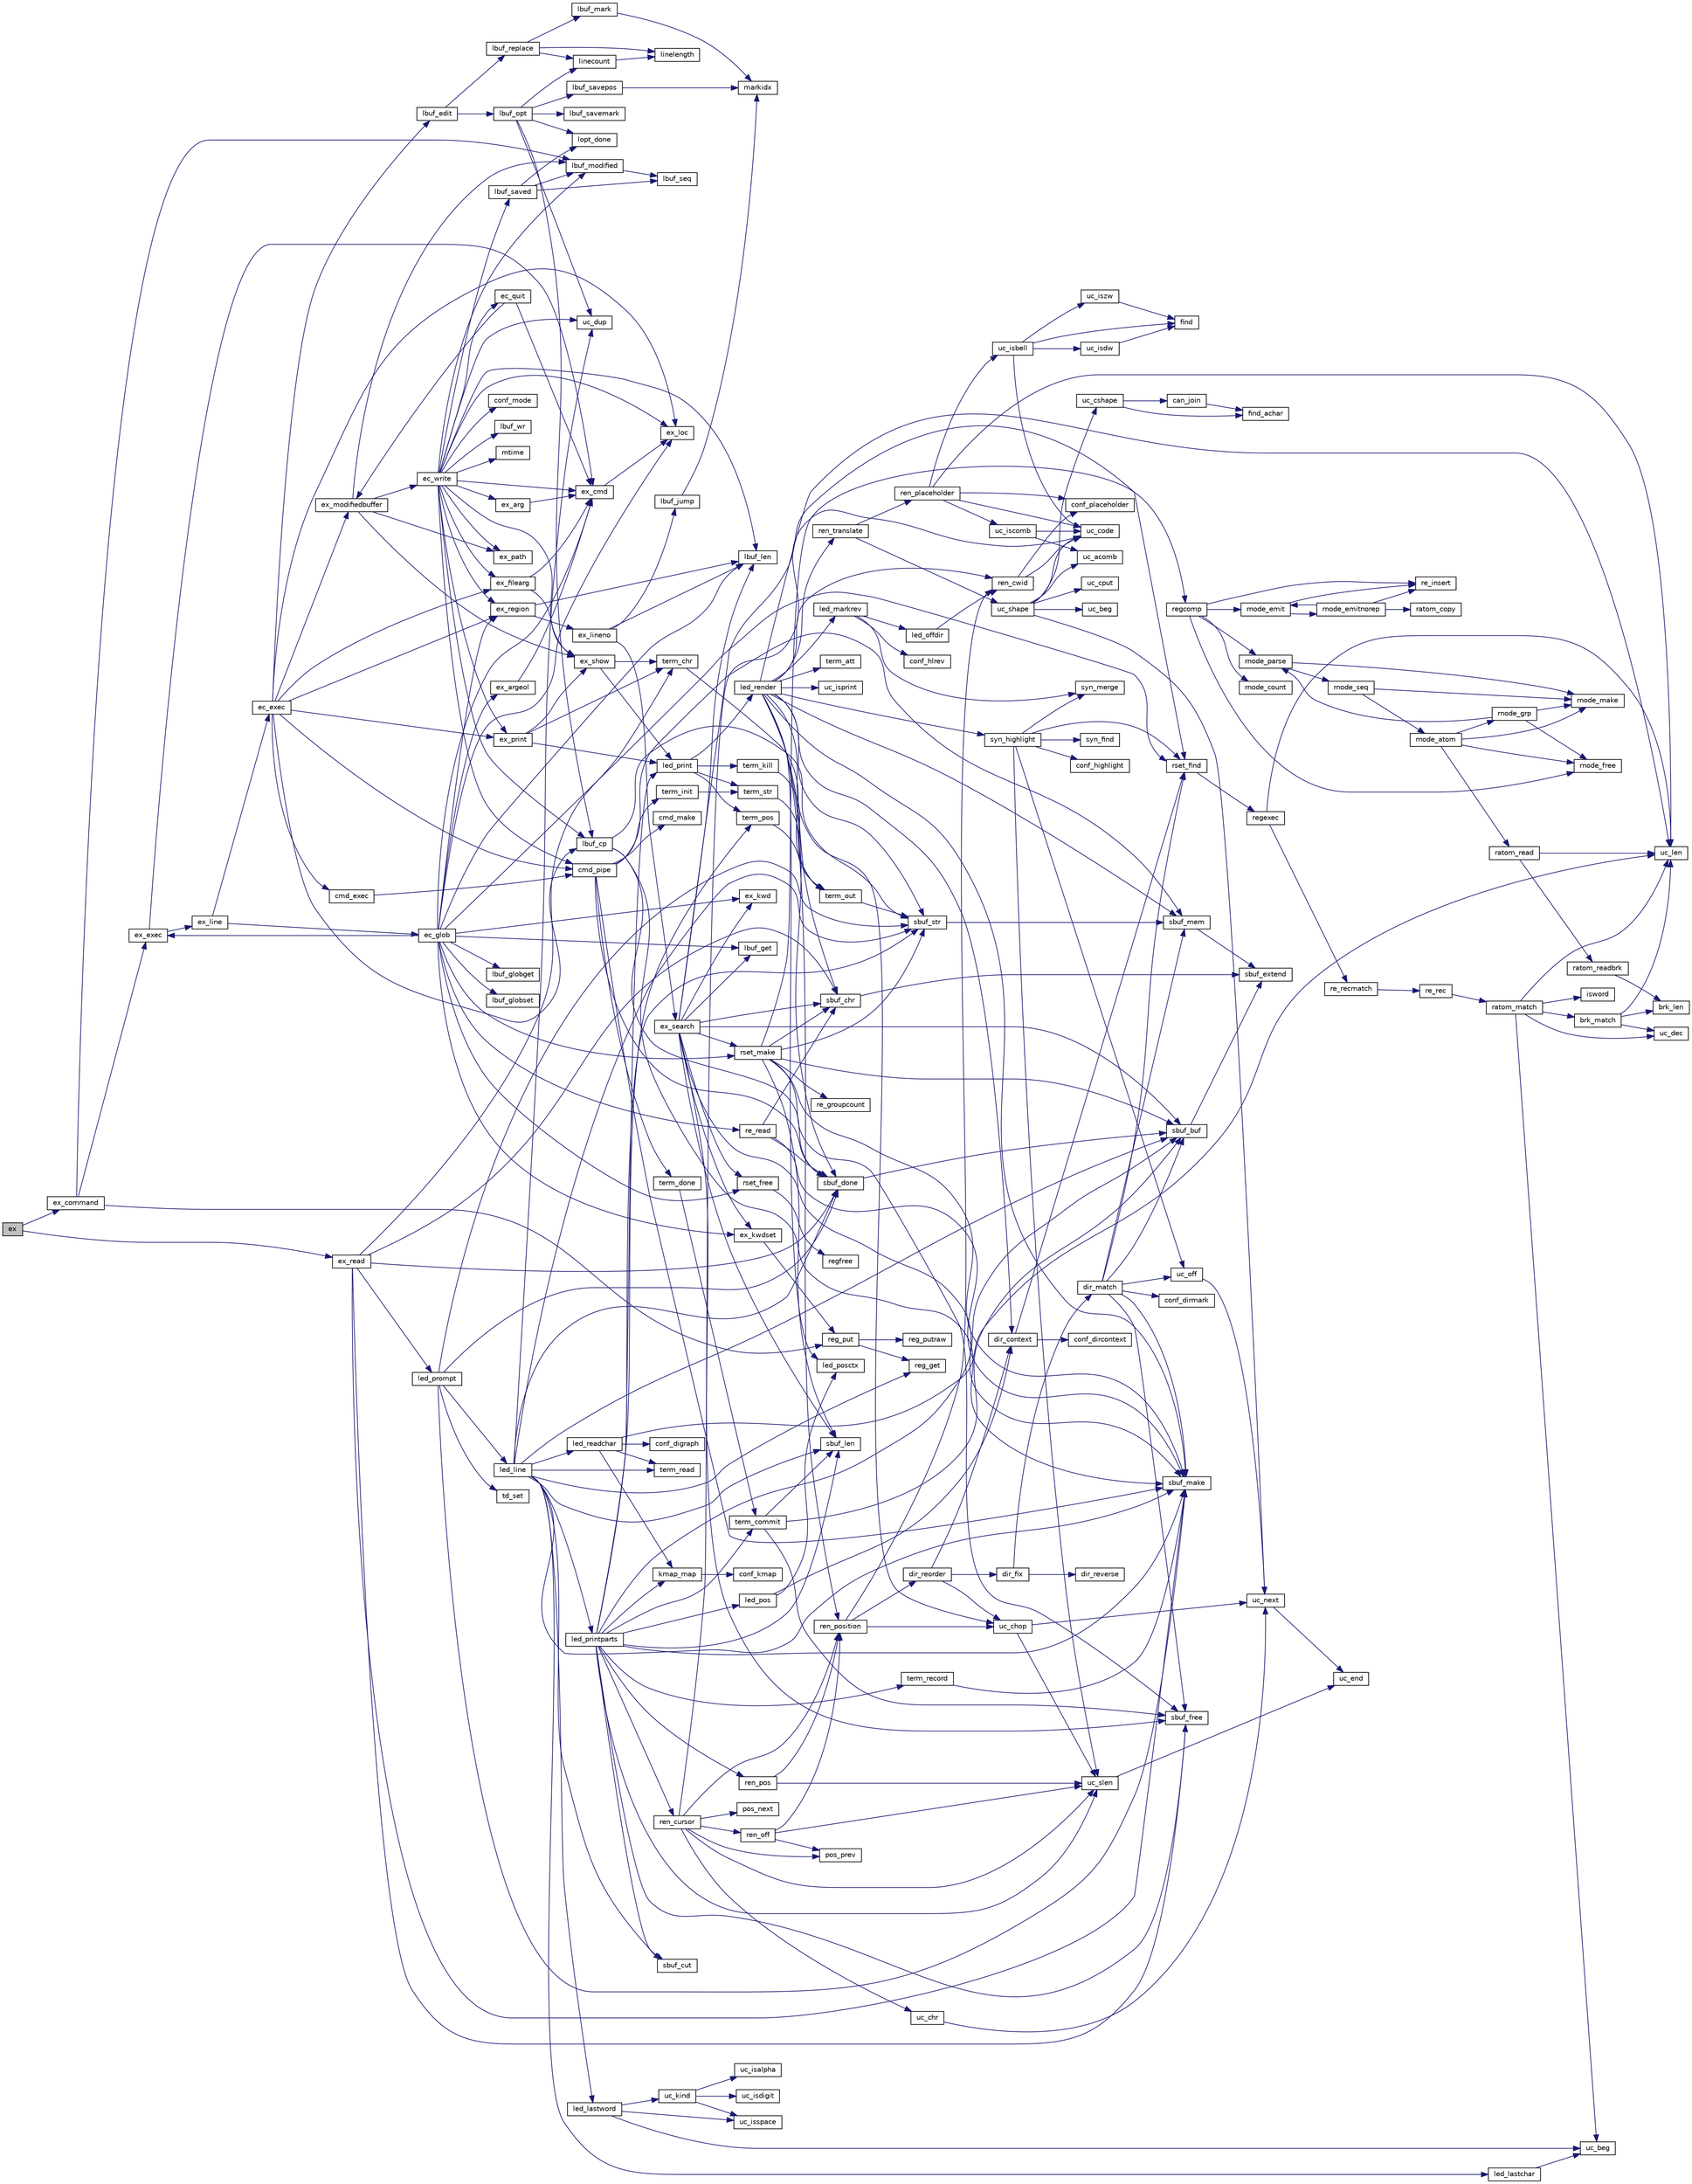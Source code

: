 digraph "ex"
{
 // INTERACTIVE_SVG=YES
 // LATEX_PDF_SIZE
  edge [fontname="Helvetica",fontsize="10",labelfontname="Helvetica",labelfontsize="10"];
  node [fontname="Helvetica",fontsize="10",shape=record];
  rankdir="LR";
  Node1 [label="ex",height=0.2,width=0.4,color="black", fillcolor="grey75", style="filled", fontcolor="black",tooltip=" "];
  Node1 -> Node2 [color="midnightblue",fontsize="10",style="solid",fontname="Helvetica"];
  Node2 [label="ex_command",height=0.2,width=0.4,color="black", fillcolor="white", style="filled",URL="$ex_8c.html#a8fad22f6fa786517b21071f25e64895e",tooltip=" "];
  Node2 -> Node3 [color="midnightblue",fontsize="10",style="solid",fontname="Helvetica"];
  Node3 [label="ex_exec",height=0.2,width=0.4,color="black", fillcolor="white", style="filled",URL="$ex_8c.html#ab15ebfef933256d9741128e2ddf3f9b5",tooltip=" "];
  Node3 -> Node4 [color="midnightblue",fontsize="10",style="solid",fontname="Helvetica"];
  Node4 [label="ex_cmd",height=0.2,width=0.4,color="black", fillcolor="white", style="filled",URL="$ex_8c.html#ac81e7e5f5a7172bb68069a443e15d8c1",tooltip=" "];
  Node4 -> Node5 [color="midnightblue",fontsize="10",style="solid",fontname="Helvetica"];
  Node5 [label="ex_loc",height=0.2,width=0.4,color="black", fillcolor="white", style="filled",URL="$ex_8c.html#a08b9908970de656c77ff16330b753c55",tooltip=" "];
  Node3 -> Node6 [color="midnightblue",fontsize="10",style="solid",fontname="Helvetica"];
  Node6 [label="ex_line",height=0.2,width=0.4,color="black", fillcolor="white", style="filled",URL="$ex_8c.html#a7d848d20211b2e1c868dde98ec5dfae9",tooltip=" "];
  Node6 -> Node7 [color="midnightblue",fontsize="10",style="solid",fontname="Helvetica"];
  Node7 [label="ec_exec",height=0.2,width=0.4,color="black", fillcolor="white", style="filled",URL="$ex_8c.html#adcd83f163f659bd2596bcfc25d74bde9",tooltip=" "];
  Node7 -> Node8 [color="midnightblue",fontsize="10",style="solid",fontname="Helvetica"];
  Node8 [label="cmd_exec",height=0.2,width=0.4,color="black", fillcolor="white", style="filled",URL="$cmd_8c.html#aa87e7b54b5a848dc2120731a0e59e09a",tooltip=" "];
  Node8 -> Node9 [color="midnightblue",fontsize="10",style="solid",fontname="Helvetica"];
  Node9 [label="cmd_pipe",height=0.2,width=0.4,color="black", fillcolor="white", style="filled",URL="$cmd_8c.html#a308ea7ca1940fd76546ba9797efca385",tooltip=" "];
  Node9 -> Node10 [color="midnightblue",fontsize="10",style="solid",fontname="Helvetica"];
  Node10 [label="cmd_make",height=0.2,width=0.4,color="black", fillcolor="white", style="filled",URL="$cmd_8c.html#ac7e2d24e28faeabc72dca3575442d3e6",tooltip=" "];
  Node9 -> Node11 [color="midnightblue",fontsize="10",style="solid",fontname="Helvetica"];
  Node11 [label="sbuf_done",height=0.2,width=0.4,color="black", fillcolor="white", style="filled",URL="$sbuf_8c.html#a7bf14d501d36ce36ee269d77cf2c3fc6",tooltip=" "];
  Node11 -> Node12 [color="midnightblue",fontsize="10",style="solid",fontname="Helvetica"];
  Node12 [label="sbuf_buf",height=0.2,width=0.4,color="black", fillcolor="white", style="filled",URL="$sbuf_8c.html#a4e56760893d5a6797626743840c9adf2",tooltip=" "];
  Node12 -> Node13 [color="midnightblue",fontsize="10",style="solid",fontname="Helvetica"];
  Node13 [label="sbuf_extend",height=0.2,width=0.4,color="black", fillcolor="white", style="filled",URL="$sbuf_8c.html#a4ad75f3948c0340c342a3ea3eb63a6e6",tooltip=" "];
  Node9 -> Node14 [color="midnightblue",fontsize="10",style="solid",fontname="Helvetica"];
  Node14 [label="sbuf_make",height=0.2,width=0.4,color="black", fillcolor="white", style="filled",URL="$sbuf_8c.html#a57748585d6786a2c1aadc2cbe6f2135b",tooltip=" "];
  Node9 -> Node15 [color="midnightblue",fontsize="10",style="solid",fontname="Helvetica"];
  Node15 [label="sbuf_mem",height=0.2,width=0.4,color="black", fillcolor="white", style="filled",URL="$sbuf_8c.html#aa511ac77d6b486accc01c0512ef27ed2",tooltip=" "];
  Node15 -> Node13 [color="midnightblue",fontsize="10",style="solid",fontname="Helvetica"];
  Node9 -> Node16 [color="midnightblue",fontsize="10",style="solid",fontname="Helvetica"];
  Node16 [label="term_done",height=0.2,width=0.4,color="black", fillcolor="white", style="filled",URL="$term_8c.html#af75f29a5ad723ab7a7f1ae4769daaa8f",tooltip=" "];
  Node16 -> Node17 [color="midnightblue",fontsize="10",style="solid",fontname="Helvetica"];
  Node17 [label="term_commit",height=0.2,width=0.4,color="black", fillcolor="white", style="filled",URL="$term_8c.html#ac34816f514affc4dfb9d34f361175bf9",tooltip=" "];
  Node17 -> Node12 [color="midnightblue",fontsize="10",style="solid",fontname="Helvetica"];
  Node17 -> Node18 [color="midnightblue",fontsize="10",style="solid",fontname="Helvetica"];
  Node18 [label="sbuf_free",height=0.2,width=0.4,color="black", fillcolor="white", style="filled",URL="$sbuf_8c.html#a8c1a89868b1999663effb78b4f3fab32",tooltip=" "];
  Node17 -> Node19 [color="midnightblue",fontsize="10",style="solid",fontname="Helvetica"];
  Node19 [label="sbuf_len",height=0.2,width=0.4,color="black", fillcolor="white", style="filled",URL="$sbuf_8c.html#af4ad9608dfc956bbedc19df5c8256fc4",tooltip=" "];
  Node9 -> Node20 [color="midnightblue",fontsize="10",style="solid",fontname="Helvetica"];
  Node20 [label="term_init",height=0.2,width=0.4,color="black", fillcolor="white", style="filled",URL="$term_8c.html#ac7072b9c76dd77ce9900197d0133b0ba",tooltip=" "];
  Node20 -> Node21 [color="midnightblue",fontsize="10",style="solid",fontname="Helvetica"];
  Node21 [label="term_str",height=0.2,width=0.4,color="black", fillcolor="white", style="filled",URL="$term_8c.html#a1982be6327b52a410f8cad1eb805187b",tooltip=" "];
  Node21 -> Node22 [color="midnightblue",fontsize="10",style="solid",fontname="Helvetica"];
  Node22 [label="term_out",height=0.2,width=0.4,color="black", fillcolor="white", style="filled",URL="$term_8c.html#acba93d06f96ed6e5ec460b781191741d",tooltip=" "];
  Node22 -> Node23 [color="midnightblue",fontsize="10",style="solid",fontname="Helvetica"];
  Node23 [label="sbuf_str",height=0.2,width=0.4,color="black", fillcolor="white", style="filled",URL="$sbuf_8c.html#a603d1d6ab090025f5850f10bfa2dec7a",tooltip=" "];
  Node23 -> Node15 [color="midnightblue",fontsize="10",style="solid",fontname="Helvetica"];
  Node7 -> Node9 [color="midnightblue",fontsize="10",style="solid",fontname="Helvetica"];
  Node7 -> Node24 [color="midnightblue",fontsize="10",style="solid",fontname="Helvetica"];
  Node24 [label="ex_filearg",height=0.2,width=0.4,color="black", fillcolor="white", style="filled",URL="$ex_8c.html#a2b8907dfb6e95eb16e8a0f1ce0fe5bb6",tooltip=" "];
  Node24 -> Node4 [color="midnightblue",fontsize="10",style="solid",fontname="Helvetica"];
  Node24 -> Node25 [color="midnightblue",fontsize="10",style="solid",fontname="Helvetica"];
  Node25 [label="ex_show",height=0.2,width=0.4,color="black", fillcolor="white", style="filled",URL="$vi_8c.html#ad27b2fbb84601eb4c5af3b1f28feac75",tooltip=" "];
  Node25 -> Node26 [color="midnightblue",fontsize="10",style="solid",fontname="Helvetica"];
  Node26 [label="led_print",height=0.2,width=0.4,color="black", fillcolor="white", style="filled",URL="$led_8c.html#ade70aef2ca0eab60adda203e063eb5a2",tooltip=" "];
  Node26 -> Node27 [color="midnightblue",fontsize="10",style="solid",fontname="Helvetica"];
  Node27 [label="led_render",height=0.2,width=0.4,color="black", fillcolor="white", style="filled",URL="$led_8c.html#ad30f796594398b70e4ce9687b11bcdd9",tooltip=" "];
  Node27 -> Node28 [color="midnightblue",fontsize="10",style="solid",fontname="Helvetica"];
  Node28 [label="dir_context",height=0.2,width=0.4,color="black", fillcolor="white", style="filled",URL="$dir_8c.html#aba0a553010578626d7148da2b6551321",tooltip=" "];
  Node28 -> Node29 [color="midnightblue",fontsize="10",style="solid",fontname="Helvetica"];
  Node29 [label="conf_dircontext",height=0.2,width=0.4,color="black", fillcolor="white", style="filled",URL="$conf_8c.html#a9e1bc5ed600c151c51d8e2342454e07c",tooltip=" "];
  Node28 -> Node30 [color="midnightblue",fontsize="10",style="solid",fontname="Helvetica"];
  Node30 [label="rset_find",height=0.2,width=0.4,color="black", fillcolor="white", style="filled",URL="$rset_8c.html#a389ec5abca88adc048a058744f2373eb",tooltip=" "];
  Node30 -> Node31 [color="midnightblue",fontsize="10",style="solid",fontname="Helvetica"];
  Node31 [label="regexec",height=0.2,width=0.4,color="black", fillcolor="white", style="filled",URL="$regex_8c.html#aa085ccd05ec25e3f8053850aebc50fe3",tooltip=" "];
  Node31 -> Node32 [color="midnightblue",fontsize="10",style="solid",fontname="Helvetica"];
  Node32 [label="re_recmatch",height=0.2,width=0.4,color="black", fillcolor="white", style="filled",URL="$regex_8c.html#aa5925e49bd18112bb37421dbde29162a",tooltip=" "];
  Node32 -> Node33 [color="midnightblue",fontsize="10",style="solid",fontname="Helvetica"];
  Node33 [label="re_rec",height=0.2,width=0.4,color="black", fillcolor="white", style="filled",URL="$regex_8c.html#a8e35614ddf21d405773327a52a95a73d",tooltip=" "];
  Node33 -> Node34 [color="midnightblue",fontsize="10",style="solid",fontname="Helvetica"];
  Node34 [label="ratom_match",height=0.2,width=0.4,color="black", fillcolor="white", style="filled",URL="$regex_8c.html#a24fd1fc7457ff4f03fb384f7170ac395",tooltip=" "];
  Node34 -> Node35 [color="midnightblue",fontsize="10",style="solid",fontname="Helvetica"];
  Node35 [label="brk_match",height=0.2,width=0.4,color="black", fillcolor="white", style="filled",URL="$regex_8c.html#aae17ed73e84075718fb04d131d6ca779",tooltip=" "];
  Node35 -> Node36 [color="midnightblue",fontsize="10",style="solid",fontname="Helvetica"];
  Node36 [label="brk_len",height=0.2,width=0.4,color="black", fillcolor="white", style="filled",URL="$regex_8c.html#acc18ff8d2687611a9e221b3329b02413",tooltip=" "];
  Node35 -> Node37 [color="midnightblue",fontsize="10",style="solid",fontname="Helvetica"];
  Node37 [label="uc_dec",height=0.2,width=0.4,color="black", fillcolor="white", style="filled",URL="$regex_8c.html#aaf73cdb88048e7f9fd588eb8d5aeb5a3",tooltip=" "];
  Node35 -> Node38 [color="midnightblue",fontsize="10",style="solid",fontname="Helvetica"];
  Node38 [label="uc_len",height=0.2,width=0.4,color="black", fillcolor="white", style="filled",URL="$regex_8c.html#a9a0d6d5f93f1eaba8b63b16903c0952d",tooltip=" "];
  Node34 -> Node39 [color="midnightblue",fontsize="10",style="solid",fontname="Helvetica"];
  Node39 [label="isword",height=0.2,width=0.4,color="black", fillcolor="white", style="filled",URL="$regex_8c.html#a35ad3fd0dbb795e6f30404ce86a7be5b",tooltip=" "];
  Node34 -> Node40 [color="midnightblue",fontsize="10",style="solid",fontname="Helvetica"];
  Node40 [label="uc_beg",height=0.2,width=0.4,color="black", fillcolor="white", style="filled",URL="$regex_8c.html#ade3e10606e6e8866e6151fe8440d6101",tooltip=" "];
  Node34 -> Node37 [color="midnightblue",fontsize="10",style="solid",fontname="Helvetica"];
  Node34 -> Node38 [color="midnightblue",fontsize="10",style="solid",fontname="Helvetica"];
  Node31 -> Node38 [color="midnightblue",fontsize="10",style="solid",fontname="Helvetica"];
  Node27 -> Node41 [color="midnightblue",fontsize="10",style="solid",fontname="Helvetica"];
  Node41 [label="led_markrev",height=0.2,width=0.4,color="black", fillcolor="white", style="filled",URL="$led_8c.html#a4aef8adb45fc8a4f9e47231aed28b839",tooltip=" "];
  Node41 -> Node42 [color="midnightblue",fontsize="10",style="solid",fontname="Helvetica"];
  Node42 [label="conf_hlrev",height=0.2,width=0.4,color="black", fillcolor="white", style="filled",URL="$conf_8c.html#a3eba9139f1834af92b8aa5798b7bb245",tooltip=" "];
  Node41 -> Node43 [color="midnightblue",fontsize="10",style="solid",fontname="Helvetica"];
  Node43 [label="led_offdir",height=0.2,width=0.4,color="black", fillcolor="white", style="filled",URL="$led_8c.html#abe94d8903f6c60b7460583ba6f6611b5",tooltip=" "];
  Node43 -> Node44 [color="midnightblue",fontsize="10",style="solid",fontname="Helvetica"];
  Node44 [label="ren_cwid",height=0.2,width=0.4,color="black", fillcolor="white", style="filled",URL="$ren_8c.html#a319a71758607f19d2beedd2bd4d3b369",tooltip=" "];
  Node44 -> Node45 [color="midnightblue",fontsize="10",style="solid",fontname="Helvetica"];
  Node45 [label="conf_placeholder",height=0.2,width=0.4,color="black", fillcolor="white", style="filled",URL="$conf_8c.html#ab1da6502eeb02af2fb9fa8a84515b0b6",tooltip=" "];
  Node44 -> Node46 [color="midnightblue",fontsize="10",style="solid",fontname="Helvetica"];
  Node46 [label="uc_code",height=0.2,width=0.4,color="black", fillcolor="white", style="filled",URL="$uc_8c.html#a45fdc2f2f3cb34515f1014bf754741bb",tooltip=" "];
  Node41 -> Node47 [color="midnightblue",fontsize="10",style="solid",fontname="Helvetica"];
  Node47 [label="syn_merge",height=0.2,width=0.4,color="black", fillcolor="white", style="filled",URL="$syn_8c.html#a3c3478da43bbbba6173c2cc5e8c0ead3",tooltip=" "];
  Node27 -> Node48 [color="midnightblue",fontsize="10",style="solid",fontname="Helvetica"];
  Node48 [label="led_posctx",height=0.2,width=0.4,color="black", fillcolor="white", style="filled",URL="$led_8c.html#ae0e93d330ef302bb5234bfce2a89441d",tooltip=" "];
  Node27 -> Node44 [color="midnightblue",fontsize="10",style="solid",fontname="Helvetica"];
  Node27 -> Node49 [color="midnightblue",fontsize="10",style="solid",fontname="Helvetica"];
  Node49 [label="ren_position",height=0.2,width=0.4,color="black", fillcolor="white", style="filled",URL="$ren_8c.html#af6e197881adec94ce251c84adf3dd495",tooltip=" "];
  Node49 -> Node50 [color="midnightblue",fontsize="10",style="solid",fontname="Helvetica"];
  Node50 [label="dir_reorder",height=0.2,width=0.4,color="black", fillcolor="white", style="filled",URL="$dir_8c.html#a8703d559ca9c640b8b89c589cf75ac06",tooltip=" "];
  Node50 -> Node28 [color="midnightblue",fontsize="10",style="solid",fontname="Helvetica"];
  Node50 -> Node51 [color="midnightblue",fontsize="10",style="solid",fontname="Helvetica"];
  Node51 [label="dir_fix",height=0.2,width=0.4,color="black", fillcolor="white", style="filled",URL="$dir_8c.html#a8dbcb1db32888e71e2702f7173e7cba4",tooltip=" "];
  Node51 -> Node52 [color="midnightblue",fontsize="10",style="solid",fontname="Helvetica"];
  Node52 [label="dir_match",height=0.2,width=0.4,color="black", fillcolor="white", style="filled",URL="$dir_8c.html#a3b2f132ebfd084295e89aa35eff56ff4",tooltip=" "];
  Node52 -> Node53 [color="midnightblue",fontsize="10",style="solid",fontname="Helvetica"];
  Node53 [label="conf_dirmark",height=0.2,width=0.4,color="black", fillcolor="white", style="filled",URL="$conf_8c.html#a3efe6ef9cd3bd043b3df1653265409f2",tooltip=" "];
  Node52 -> Node30 [color="midnightblue",fontsize="10",style="solid",fontname="Helvetica"];
  Node52 -> Node12 [color="midnightblue",fontsize="10",style="solid",fontname="Helvetica"];
  Node52 -> Node18 [color="midnightblue",fontsize="10",style="solid",fontname="Helvetica"];
  Node52 -> Node14 [color="midnightblue",fontsize="10",style="solid",fontname="Helvetica"];
  Node52 -> Node15 [color="midnightblue",fontsize="10",style="solid",fontname="Helvetica"];
  Node52 -> Node54 [color="midnightblue",fontsize="10",style="solid",fontname="Helvetica"];
  Node54 [label="uc_off",height=0.2,width=0.4,color="black", fillcolor="white", style="filled",URL="$uc_8c.html#a8334cbe4db5e54e19bf79b31f68d9eb8",tooltip=" "];
  Node54 -> Node55 [color="midnightblue",fontsize="10",style="solid",fontname="Helvetica"];
  Node55 [label="uc_next",height=0.2,width=0.4,color="black", fillcolor="white", style="filled",URL="$uc_8c.html#a79c7c44c06c1febff5680c19667e2676",tooltip=" "];
  Node55 -> Node56 [color="midnightblue",fontsize="10",style="solid",fontname="Helvetica"];
  Node56 [label="uc_end",height=0.2,width=0.4,color="black", fillcolor="white", style="filled",URL="$uc_8c.html#a616e24870a58b86644c34ee077faca11",tooltip=" "];
  Node51 -> Node57 [color="midnightblue",fontsize="10",style="solid",fontname="Helvetica"];
  Node57 [label="dir_reverse",height=0.2,width=0.4,color="black", fillcolor="white", style="filled",URL="$dir_8c.html#a83ed34b9263550e2ca9b15cc02294a6b",tooltip=" "];
  Node50 -> Node58 [color="midnightblue",fontsize="10",style="solid",fontname="Helvetica"];
  Node58 [label="uc_chop",height=0.2,width=0.4,color="black", fillcolor="white", style="filled",URL="$uc_8c.html#a1764c4d0fa27bca336e5ca300ad969e7",tooltip=" "];
  Node58 -> Node55 [color="midnightblue",fontsize="10",style="solid",fontname="Helvetica"];
  Node58 -> Node59 [color="midnightblue",fontsize="10",style="solid",fontname="Helvetica"];
  Node59 [label="uc_slen",height=0.2,width=0.4,color="black", fillcolor="white", style="filled",URL="$uc_8c.html#a8afd7835259109c3ec7bb684d4a1f67f",tooltip=" "];
  Node59 -> Node56 [color="midnightblue",fontsize="10",style="solid",fontname="Helvetica"];
  Node49 -> Node44 [color="midnightblue",fontsize="10",style="solid",fontname="Helvetica"];
  Node49 -> Node58 [color="midnightblue",fontsize="10",style="solid",fontname="Helvetica"];
  Node27 -> Node60 [color="midnightblue",fontsize="10",style="solid",fontname="Helvetica"];
  Node60 [label="ren_translate",height=0.2,width=0.4,color="black", fillcolor="white", style="filled",URL="$ren_8c.html#a51d018012e29caa2b526a949b1f52fab",tooltip=" "];
  Node60 -> Node61 [color="midnightblue",fontsize="10",style="solid",fontname="Helvetica"];
  Node61 [label="ren_placeholder",height=0.2,width=0.4,color="black", fillcolor="white", style="filled",URL="$ren_8c.html#a0b410d82df4f40183b9655f3a0c4750b",tooltip=" "];
  Node61 -> Node45 [color="midnightblue",fontsize="10",style="solid",fontname="Helvetica"];
  Node61 -> Node46 [color="midnightblue",fontsize="10",style="solid",fontname="Helvetica"];
  Node61 -> Node62 [color="midnightblue",fontsize="10",style="solid",fontname="Helvetica"];
  Node62 [label="uc_isbell",height=0.2,width=0.4,color="black", fillcolor="white", style="filled",URL="$uc_8c.html#ad0a3bced19585fa779b48845746583e8",tooltip=" "];
  Node62 -> Node63 [color="midnightblue",fontsize="10",style="solid",fontname="Helvetica"];
  Node63 [label="find",height=0.2,width=0.4,color="black", fillcolor="white", style="filled",URL="$uc_8c.html#a26b3c1840a578dd97a58069e0af2168c",tooltip=" "];
  Node62 -> Node46 [color="midnightblue",fontsize="10",style="solid",fontname="Helvetica"];
  Node62 -> Node64 [color="midnightblue",fontsize="10",style="solid",fontname="Helvetica"];
  Node64 [label="uc_isdw",height=0.2,width=0.4,color="black", fillcolor="white", style="filled",URL="$uc_8c.html#a0f3be4d499b9b3469d03114386b386a2",tooltip=" "];
  Node64 -> Node63 [color="midnightblue",fontsize="10",style="solid",fontname="Helvetica"];
  Node62 -> Node65 [color="midnightblue",fontsize="10",style="solid",fontname="Helvetica"];
  Node65 [label="uc_iszw",height=0.2,width=0.4,color="black", fillcolor="white", style="filled",URL="$uc_8c.html#aef404add952e41075b8871fefaaba669",tooltip=" "];
  Node65 -> Node63 [color="midnightblue",fontsize="10",style="solid",fontname="Helvetica"];
  Node61 -> Node66 [color="midnightblue",fontsize="10",style="solid",fontname="Helvetica"];
  Node66 [label="uc_iscomb",height=0.2,width=0.4,color="black", fillcolor="white", style="filled",URL="$uc_8c.html#ae861c9bb1e8c19383bda8fddfacc95d3",tooltip=" "];
  Node66 -> Node67 [color="midnightblue",fontsize="10",style="solid",fontname="Helvetica"];
  Node67 [label="uc_acomb",height=0.2,width=0.4,color="black", fillcolor="white", style="filled",URL="$uc_8c.html#af4546620f966c0c94ca5980dd2fb9a04",tooltip=" "];
  Node66 -> Node46 [color="midnightblue",fontsize="10",style="solid",fontname="Helvetica"];
  Node61 -> Node38 [color="midnightblue",fontsize="10",style="solid",fontname="Helvetica"];
  Node60 -> Node68 [color="midnightblue",fontsize="10",style="solid",fontname="Helvetica"];
  Node68 [label="uc_shape",height=0.2,width=0.4,color="black", fillcolor="white", style="filled",URL="$uc_8c.html#ac581b74acc43801487e37a4dcfabaac3",tooltip=" "];
  Node68 -> Node67 [color="midnightblue",fontsize="10",style="solid",fontname="Helvetica"];
  Node68 -> Node69 [color="midnightblue",fontsize="10",style="solid",fontname="Helvetica"];
  Node69 [label="uc_beg",height=0.2,width=0.4,color="black", fillcolor="white", style="filled",URL="$uc_8c.html#a8b9e268743fd7af03b099072154fbb18",tooltip=" "];
  Node68 -> Node46 [color="midnightblue",fontsize="10",style="solid",fontname="Helvetica"];
  Node68 -> Node70 [color="midnightblue",fontsize="10",style="solid",fontname="Helvetica"];
  Node70 [label="uc_cput",height=0.2,width=0.4,color="black", fillcolor="white", style="filled",URL="$uc_8c.html#a5d2103c722f8e189605495695c2c7149",tooltip=" "];
  Node68 -> Node71 [color="midnightblue",fontsize="10",style="solid",fontname="Helvetica"];
  Node71 [label="uc_cshape",height=0.2,width=0.4,color="black", fillcolor="white", style="filled",URL="$uc_8c.html#acc1b453dfceccc257cb0f8bf9822ed01",tooltip=" "];
  Node71 -> Node72 [color="midnightblue",fontsize="10",style="solid",fontname="Helvetica"];
  Node72 [label="can_join",height=0.2,width=0.4,color="black", fillcolor="white", style="filled",URL="$uc_8c.html#a5b0fb710352596f49590c0ab690ced77",tooltip=" "];
  Node72 -> Node73 [color="midnightblue",fontsize="10",style="solid",fontname="Helvetica"];
  Node73 [label="find_achar",height=0.2,width=0.4,color="black", fillcolor="white", style="filled",URL="$uc_8c.html#ad4c5b7208072ca00e1454e27bda0294c",tooltip=" "];
  Node71 -> Node73 [color="midnightblue",fontsize="10",style="solid",fontname="Helvetica"];
  Node68 -> Node55 [color="midnightblue",fontsize="10",style="solid",fontname="Helvetica"];
  Node27 -> Node74 [color="midnightblue",fontsize="10",style="solid",fontname="Helvetica"];
  Node74 [label="sbuf_chr",height=0.2,width=0.4,color="black", fillcolor="white", style="filled",URL="$sbuf_8c.html#a3f9aa15ca1d73f585d7a4a9d023e58ce",tooltip=" "];
  Node74 -> Node13 [color="midnightblue",fontsize="10",style="solid",fontname="Helvetica"];
  Node27 -> Node11 [color="midnightblue",fontsize="10",style="solid",fontname="Helvetica"];
  Node27 -> Node14 [color="midnightblue",fontsize="10",style="solid",fontname="Helvetica"];
  Node27 -> Node15 [color="midnightblue",fontsize="10",style="solid",fontname="Helvetica"];
  Node27 -> Node23 [color="midnightblue",fontsize="10",style="solid",fontname="Helvetica"];
  Node27 -> Node75 [color="midnightblue",fontsize="10",style="solid",fontname="Helvetica"];
  Node75 [label="syn_highlight",height=0.2,width=0.4,color="black", fillcolor="white", style="filled",URL="$syn_8c.html#a00a481d2236c7c7fc489606a4ebe6de0",tooltip=" "];
  Node75 -> Node76 [color="midnightblue",fontsize="10",style="solid",fontname="Helvetica"];
  Node76 [label="conf_highlight",height=0.2,width=0.4,color="black", fillcolor="white", style="filled",URL="$conf_8c.html#a16ebf87f52698ee8c6b831cd629fb3b8",tooltip=" "];
  Node75 -> Node30 [color="midnightblue",fontsize="10",style="solid",fontname="Helvetica"];
  Node75 -> Node77 [color="midnightblue",fontsize="10",style="solid",fontname="Helvetica"];
  Node77 [label="syn_find",height=0.2,width=0.4,color="black", fillcolor="white", style="filled",URL="$syn_8c.html#aeb0e8fff89077c709508b89c2d80fcd1",tooltip=" "];
  Node75 -> Node47 [color="midnightblue",fontsize="10",style="solid",fontname="Helvetica"];
  Node75 -> Node54 [color="midnightblue",fontsize="10",style="solid",fontname="Helvetica"];
  Node75 -> Node59 [color="midnightblue",fontsize="10",style="solid",fontname="Helvetica"];
  Node27 -> Node78 [color="midnightblue",fontsize="10",style="solid",fontname="Helvetica"];
  Node78 [label="term_att",height=0.2,width=0.4,color="black", fillcolor="white", style="filled",URL="$term_8c.html#acd3be3f28b389753b39fc71eee224ec5",tooltip=" "];
  Node27 -> Node58 [color="midnightblue",fontsize="10",style="solid",fontname="Helvetica"];
  Node27 -> Node79 [color="midnightblue",fontsize="10",style="solid",fontname="Helvetica"];
  Node79 [label="uc_isprint",height=0.2,width=0.4,color="black", fillcolor="white", style="filled",URL="$uc_8c.html#a993ab083959f154189959956a4829b6c",tooltip=" "];
  Node27 -> Node38 [color="midnightblue",fontsize="10",style="solid",fontname="Helvetica"];
  Node26 -> Node80 [color="midnightblue",fontsize="10",style="solid",fontname="Helvetica"];
  Node80 [label="term_kill",height=0.2,width=0.4,color="black", fillcolor="white", style="filled",URL="$term_8c.html#a82ecdf76035675a751fca3c008117206",tooltip=" "];
  Node80 -> Node22 [color="midnightblue",fontsize="10",style="solid",fontname="Helvetica"];
  Node26 -> Node81 [color="midnightblue",fontsize="10",style="solid",fontname="Helvetica"];
  Node81 [label="term_pos",height=0.2,width=0.4,color="black", fillcolor="white", style="filled",URL="$term_8c.html#a9bf622de0a7c5a772f7c1da26522fede",tooltip=" "];
  Node81 -> Node22 [color="midnightblue",fontsize="10",style="solid",fontname="Helvetica"];
  Node26 -> Node21 [color="midnightblue",fontsize="10",style="solid",fontname="Helvetica"];
  Node25 -> Node82 [color="midnightblue",fontsize="10",style="solid",fontname="Helvetica"];
  Node82 [label="term_chr",height=0.2,width=0.4,color="black", fillcolor="white", style="filled",URL="$term_8c.html#aa47a46a9a390024a045e8f4e7aae8992",tooltip=" "];
  Node82 -> Node22 [color="midnightblue",fontsize="10",style="solid",fontname="Helvetica"];
  Node7 -> Node5 [color="midnightblue",fontsize="10",style="solid",fontname="Helvetica"];
  Node7 -> Node83 [color="midnightblue",fontsize="10",style="solid",fontname="Helvetica"];
  Node83 [label="ex_modifiedbuffer",height=0.2,width=0.4,color="black", fillcolor="white", style="filled",URL="$ex_8c.html#ab0cb848a971a3b2c09fcb456d887dd6b",tooltip=" "];
  Node83 -> Node84 [color="midnightblue",fontsize="10",style="solid",fontname="Helvetica"];
  Node84 [label="ec_write",height=0.2,width=0.4,color="black", fillcolor="white", style="filled",URL="$ex_8c.html#a057b67e2d4f23df3ad50a9d3ec86125b",tooltip=" "];
  Node84 -> Node9 [color="midnightblue",fontsize="10",style="solid",fontname="Helvetica"];
  Node84 -> Node85 [color="midnightblue",fontsize="10",style="solid",fontname="Helvetica"];
  Node85 [label="conf_mode",height=0.2,width=0.4,color="black", fillcolor="white", style="filled",URL="$conf_8c.html#a68ed8ae4297d73ab9ec46791d76a6868",tooltip=" "];
  Node84 -> Node86 [color="midnightblue",fontsize="10",style="solid",fontname="Helvetica"];
  Node86 [label="ec_quit",height=0.2,width=0.4,color="black", fillcolor="white", style="filled",URL="$ex_8c.html#a87eef446de152fad41ce88a9a343b87d",tooltip=" "];
  Node86 -> Node4 [color="midnightblue",fontsize="10",style="solid",fontname="Helvetica"];
  Node86 -> Node83 [color="midnightblue",fontsize="10",style="solid",fontname="Helvetica"];
  Node84 -> Node87 [color="midnightblue",fontsize="10",style="solid",fontname="Helvetica"];
  Node87 [label="ex_arg",height=0.2,width=0.4,color="black", fillcolor="white", style="filled",URL="$ex_8c.html#a2b06ebeff542dc0173dd4735f1f7fecf",tooltip=" "];
  Node87 -> Node4 [color="midnightblue",fontsize="10",style="solid",fontname="Helvetica"];
  Node84 -> Node4 [color="midnightblue",fontsize="10",style="solid",fontname="Helvetica"];
  Node84 -> Node24 [color="midnightblue",fontsize="10",style="solid",fontname="Helvetica"];
  Node84 -> Node5 [color="midnightblue",fontsize="10",style="solid",fontname="Helvetica"];
  Node84 -> Node88 [color="midnightblue",fontsize="10",style="solid",fontname="Helvetica"];
  Node88 [label="ex_path",height=0.2,width=0.4,color="black", fillcolor="white", style="filled",URL="$ex_8c.html#a4b34b803f07935eef6f7f842a276c09d",tooltip=" "];
  Node84 -> Node89 [color="midnightblue",fontsize="10",style="solid",fontname="Helvetica"];
  Node89 [label="ex_print",height=0.2,width=0.4,color="black", fillcolor="white", style="filled",URL="$vi_8c.html#a075721180ea187be49c7164dcff34122",tooltip=" "];
  Node89 -> Node25 [color="midnightblue",fontsize="10",style="solid",fontname="Helvetica"];
  Node89 -> Node26 [color="midnightblue",fontsize="10",style="solid",fontname="Helvetica"];
  Node89 -> Node82 [color="midnightblue",fontsize="10",style="solid",fontname="Helvetica"];
  Node84 -> Node90 [color="midnightblue",fontsize="10",style="solid",fontname="Helvetica"];
  Node90 [label="ex_region",height=0.2,width=0.4,color="black", fillcolor="white", style="filled",URL="$ex_8c.html#a0389d594366ccbd24d732bdfd870f763",tooltip=" "];
  Node90 -> Node91 [color="midnightblue",fontsize="10",style="solid",fontname="Helvetica"];
  Node91 [label="ex_lineno",height=0.2,width=0.4,color="black", fillcolor="white", style="filled",URL="$ex_8c.html#a18295939fcd9d9ef517157b0f4ff5f97",tooltip=" "];
  Node91 -> Node92 [color="midnightblue",fontsize="10",style="solid",fontname="Helvetica"];
  Node92 [label="ex_search",height=0.2,width=0.4,color="black", fillcolor="white", style="filled",URL="$ex_8c.html#af441de070082a23574854f6a2e5cd08a",tooltip=" "];
  Node92 -> Node93 [color="midnightblue",fontsize="10",style="solid",fontname="Helvetica"];
  Node93 [label="ex_kwd",height=0.2,width=0.4,color="black", fillcolor="white", style="filled",URL="$ex_8c.html#a34fd1f4ef88c0e8d346dbcb9699e3762",tooltip=" "];
  Node92 -> Node94 [color="midnightblue",fontsize="10",style="solid",fontname="Helvetica"];
  Node94 [label="ex_kwdset",height=0.2,width=0.4,color="black", fillcolor="white", style="filled",URL="$ex_8c.html#aff6b33b5c383668577090507620d7b17",tooltip=" "];
  Node94 -> Node95 [color="midnightblue",fontsize="10",style="solid",fontname="Helvetica"];
  Node95 [label="reg_put",height=0.2,width=0.4,color="black", fillcolor="white", style="filled",URL="$reg_8c.html#a4a1ad2201f6bc8ca5faf958f146883d5",tooltip=" "];
  Node95 -> Node96 [color="midnightblue",fontsize="10",style="solid",fontname="Helvetica"];
  Node96 [label="reg_get",height=0.2,width=0.4,color="black", fillcolor="white", style="filled",URL="$reg_8c.html#a6eaa41c69e0e22bcbb189eaf4ff0feae",tooltip=" "];
  Node95 -> Node97 [color="midnightblue",fontsize="10",style="solid",fontname="Helvetica"];
  Node97 [label="reg_putraw",height=0.2,width=0.4,color="black", fillcolor="white", style="filled",URL="$reg_8c.html#a7d863266d9fa9455f0ffa968f51d0ce3",tooltip=" "];
  Node92 -> Node98 [color="midnightblue",fontsize="10",style="solid",fontname="Helvetica"];
  Node98 [label="lbuf_get",height=0.2,width=0.4,color="black", fillcolor="white", style="filled",URL="$lbuf_8c.html#ad0f45475ddc6eb82ecedf63ed1b914d4",tooltip=" "];
  Node92 -> Node99 [color="midnightblue",fontsize="10",style="solid",fontname="Helvetica"];
  Node99 [label="lbuf_len",height=0.2,width=0.4,color="black", fillcolor="white", style="filled",URL="$lbuf_8c.html#ae74f0372b69451ac877a76505b05874f",tooltip=" "];
  Node92 -> Node30 [color="midnightblue",fontsize="10",style="solid",fontname="Helvetica"];
  Node92 -> Node100 [color="midnightblue",fontsize="10",style="solid",fontname="Helvetica"];
  Node100 [label="rset_free",height=0.2,width=0.4,color="black", fillcolor="white", style="filled",URL="$rset_8c.html#aa904e3bea523f18e4940e3a848abaaa1",tooltip=" "];
  Node100 -> Node101 [color="midnightblue",fontsize="10",style="solid",fontname="Helvetica"];
  Node101 [label="regfree",height=0.2,width=0.4,color="black", fillcolor="white", style="filled",URL="$regex_8c.html#ad94d0de532eaa4fd959b8adde4d64898",tooltip=" "];
  Node92 -> Node102 [color="midnightblue",fontsize="10",style="solid",fontname="Helvetica"];
  Node102 [label="rset_make",height=0.2,width=0.4,color="black", fillcolor="white", style="filled",URL="$rset_8c.html#a01a879f1a8002d2fb591b604b2ca3704",tooltip=" "];
  Node102 -> Node103 [color="midnightblue",fontsize="10",style="solid",fontname="Helvetica"];
  Node103 [label="re_groupcount",height=0.2,width=0.4,color="black", fillcolor="white", style="filled",URL="$rset_8c.html#a8a35950ab3896c3d568af835385cc12f",tooltip=" "];
  Node102 -> Node104 [color="midnightblue",fontsize="10",style="solid",fontname="Helvetica"];
  Node104 [label="regcomp",height=0.2,width=0.4,color="black", fillcolor="white", style="filled",URL="$regex_8c.html#a5b590271eb220f4e019e76cfb950eb69",tooltip=" "];
  Node104 -> Node105 [color="midnightblue",fontsize="10",style="solid",fontname="Helvetica"];
  Node105 [label="re_insert",height=0.2,width=0.4,color="black", fillcolor="white", style="filled",URL="$regex_8c.html#ad3bbf549eef0fe517e9f213c5eadbb0c",tooltip=" "];
  Node104 -> Node106 [color="midnightblue",fontsize="10",style="solid",fontname="Helvetica"];
  Node106 [label="rnode_count",height=0.2,width=0.4,color="black", fillcolor="white", style="filled",URL="$regex_8c.html#ac00e60e2e4bce1edcd55ffa8b9086ac5",tooltip=" "];
  Node104 -> Node107 [color="midnightblue",fontsize="10",style="solid",fontname="Helvetica"];
  Node107 [label="rnode_emit",height=0.2,width=0.4,color="black", fillcolor="white", style="filled",URL="$regex_8c.html#a7be1fd2247ffed1699d3be12c04fe9c6",tooltip=" "];
  Node107 -> Node105 [color="midnightblue",fontsize="10",style="solid",fontname="Helvetica"];
  Node107 -> Node108 [color="midnightblue",fontsize="10",style="solid",fontname="Helvetica"];
  Node108 [label="rnode_emitnorep",height=0.2,width=0.4,color="black", fillcolor="white", style="filled",URL="$regex_8c.html#afdf3c7adbb2060b793cf83c5312321c8",tooltip=" "];
  Node108 -> Node109 [color="midnightblue",fontsize="10",style="solid",fontname="Helvetica"];
  Node109 [label="ratom_copy",height=0.2,width=0.4,color="black", fillcolor="white", style="filled",URL="$regex_8c.html#a71b5a38b3a51e761aaa959a89e7cae55",tooltip=" "];
  Node108 -> Node105 [color="midnightblue",fontsize="10",style="solid",fontname="Helvetica"];
  Node108 -> Node107 [color="midnightblue",fontsize="10",style="solid",fontname="Helvetica"];
  Node104 -> Node110 [color="midnightblue",fontsize="10",style="solid",fontname="Helvetica"];
  Node110 [label="rnode_free",height=0.2,width=0.4,color="black", fillcolor="white", style="filled",URL="$regex_8c.html#aabe89a3a22bc0fdc0329cf29ec80ad76",tooltip=" "];
  Node104 -> Node111 [color="midnightblue",fontsize="10",style="solid",fontname="Helvetica"];
  Node111 [label="rnode_parse",height=0.2,width=0.4,color="black", fillcolor="white", style="filled",URL="$regex_8c.html#ac19329676c1426f2b24af24e33e3a845",tooltip=" "];
  Node111 -> Node112 [color="midnightblue",fontsize="10",style="solid",fontname="Helvetica"];
  Node112 [label="rnode_make",height=0.2,width=0.4,color="black", fillcolor="white", style="filled",URL="$regex_8c.html#a39869d385d8410ffb9d5bf74c778c6ce",tooltip=" "];
  Node111 -> Node113 [color="midnightblue",fontsize="10",style="solid",fontname="Helvetica"];
  Node113 [label="rnode_seq",height=0.2,width=0.4,color="black", fillcolor="white", style="filled",URL="$regex_8c.html#abe0c1f4be43ac6d7caa4f95a560f823f",tooltip=" "];
  Node113 -> Node114 [color="midnightblue",fontsize="10",style="solid",fontname="Helvetica"];
  Node114 [label="rnode_atom",height=0.2,width=0.4,color="black", fillcolor="white", style="filled",URL="$regex_8c.html#a0df57dc0ee1beb9018cdd537a58571aa",tooltip=" "];
  Node114 -> Node115 [color="midnightblue",fontsize="10",style="solid",fontname="Helvetica"];
  Node115 [label="ratom_read",height=0.2,width=0.4,color="black", fillcolor="white", style="filled",URL="$regex_8c.html#a8b5ae269a79b320da8e87712e2051d1c",tooltip=" "];
  Node115 -> Node116 [color="midnightblue",fontsize="10",style="solid",fontname="Helvetica"];
  Node116 [label="ratom_readbrk",height=0.2,width=0.4,color="black", fillcolor="white", style="filled",URL="$regex_8c.html#a1904288a4b4c7b7d0666c3d85d438e1a",tooltip=" "];
  Node116 -> Node36 [color="midnightblue",fontsize="10",style="solid",fontname="Helvetica"];
  Node115 -> Node38 [color="midnightblue",fontsize="10",style="solid",fontname="Helvetica"];
  Node114 -> Node110 [color="midnightblue",fontsize="10",style="solid",fontname="Helvetica"];
  Node114 -> Node117 [color="midnightblue",fontsize="10",style="solid",fontname="Helvetica"];
  Node117 [label="rnode_grp",height=0.2,width=0.4,color="black", fillcolor="white", style="filled",URL="$regex_8c.html#aaeda19c8b3704252a342cdcc7fc3591c",tooltip=" "];
  Node117 -> Node110 [color="midnightblue",fontsize="10",style="solid",fontname="Helvetica"];
  Node117 -> Node112 [color="midnightblue",fontsize="10",style="solid",fontname="Helvetica"];
  Node117 -> Node111 [color="midnightblue",fontsize="10",style="solid",fontname="Helvetica"];
  Node114 -> Node112 [color="midnightblue",fontsize="10",style="solid",fontname="Helvetica"];
  Node113 -> Node112 [color="midnightblue",fontsize="10",style="solid",fontname="Helvetica"];
  Node102 -> Node12 [color="midnightblue",fontsize="10",style="solid",fontname="Helvetica"];
  Node102 -> Node74 [color="midnightblue",fontsize="10",style="solid",fontname="Helvetica"];
  Node102 -> Node18 [color="midnightblue",fontsize="10",style="solid",fontname="Helvetica"];
  Node102 -> Node19 [color="midnightblue",fontsize="10",style="solid",fontname="Helvetica"];
  Node102 -> Node14 [color="midnightblue",fontsize="10",style="solid",fontname="Helvetica"];
  Node102 -> Node23 [color="midnightblue",fontsize="10",style="solid",fontname="Helvetica"];
  Node92 -> Node12 [color="midnightblue",fontsize="10",style="solid",fontname="Helvetica"];
  Node92 -> Node74 [color="midnightblue",fontsize="10",style="solid",fontname="Helvetica"];
  Node92 -> Node18 [color="midnightblue",fontsize="10",style="solid",fontname="Helvetica"];
  Node92 -> Node19 [color="midnightblue",fontsize="10",style="solid",fontname="Helvetica"];
  Node92 -> Node14 [color="midnightblue",fontsize="10",style="solid",fontname="Helvetica"];
  Node91 -> Node118 [color="midnightblue",fontsize="10",style="solid",fontname="Helvetica"];
  Node118 [label="lbuf_jump",height=0.2,width=0.4,color="black", fillcolor="white", style="filled",URL="$lbuf_8c.html#ac9a892e21c5462fdc7f48a7beee11618",tooltip=" "];
  Node118 -> Node119 [color="midnightblue",fontsize="10",style="solid",fontname="Helvetica"];
  Node119 [label="markidx",height=0.2,width=0.4,color="black", fillcolor="white", style="filled",URL="$lbuf_8c.html#a69221917b521da2cd5f804a9f4694f1a",tooltip=" "];
  Node91 -> Node99 [color="midnightblue",fontsize="10",style="solid",fontname="Helvetica"];
  Node90 -> Node99 [color="midnightblue",fontsize="10",style="solid",fontname="Helvetica"];
  Node84 -> Node25 [color="midnightblue",fontsize="10",style="solid",fontname="Helvetica"];
  Node84 -> Node120 [color="midnightblue",fontsize="10",style="solid",fontname="Helvetica"];
  Node120 [label="lbuf_cp",height=0.2,width=0.4,color="black", fillcolor="white", style="filled",URL="$lbuf_8c.html#ad5f7a537d1c72f485481fc22cb8361a6",tooltip=" "];
  Node120 -> Node11 [color="midnightblue",fontsize="10",style="solid",fontname="Helvetica"];
  Node120 -> Node14 [color="midnightblue",fontsize="10",style="solid",fontname="Helvetica"];
  Node120 -> Node23 [color="midnightblue",fontsize="10",style="solid",fontname="Helvetica"];
  Node84 -> Node99 [color="midnightblue",fontsize="10",style="solid",fontname="Helvetica"];
  Node84 -> Node121 [color="midnightblue",fontsize="10",style="solid",fontname="Helvetica"];
  Node121 [label="lbuf_modified",height=0.2,width=0.4,color="black", fillcolor="white", style="filled",URL="$lbuf_8c.html#a56119cc892be0598811f8f80d31a06d6",tooltip=" "];
  Node121 -> Node122 [color="midnightblue",fontsize="10",style="solid",fontname="Helvetica"];
  Node122 [label="lbuf_seq",height=0.2,width=0.4,color="black", fillcolor="white", style="filled",URL="$lbuf_8c.html#a0d1b3b3730f77fc08811b3e5f9e9ddae",tooltip=" "];
  Node84 -> Node123 [color="midnightblue",fontsize="10",style="solid",fontname="Helvetica"];
  Node123 [label="lbuf_saved",height=0.2,width=0.4,color="black", fillcolor="white", style="filled",URL="$lbuf_8c.html#a4a117659191738c0d848ece365ab4f5d",tooltip=" "];
  Node123 -> Node121 [color="midnightblue",fontsize="10",style="solid",fontname="Helvetica"];
  Node123 -> Node122 [color="midnightblue",fontsize="10",style="solid",fontname="Helvetica"];
  Node123 -> Node124 [color="midnightblue",fontsize="10",style="solid",fontname="Helvetica"];
  Node124 [label="lopt_done",height=0.2,width=0.4,color="black", fillcolor="white", style="filled",URL="$lbuf_8c.html#a94a520edd0e2f60713523483cf01c7de",tooltip=" "];
  Node84 -> Node125 [color="midnightblue",fontsize="10",style="solid",fontname="Helvetica"];
  Node125 [label="lbuf_wr",height=0.2,width=0.4,color="black", fillcolor="white", style="filled",URL="$lbuf_8c.html#a9fd3db7127a5cb5d25e2f11f6678ef78",tooltip=" "];
  Node84 -> Node126 [color="midnightblue",fontsize="10",style="solid",fontname="Helvetica"];
  Node126 [label="mtime",height=0.2,width=0.4,color="black", fillcolor="white", style="filled",URL="$ex_8c.html#af97832ac6d1a9c00956ab5e13aed2df5",tooltip=" "];
  Node84 -> Node127 [color="midnightblue",fontsize="10",style="solid",fontname="Helvetica"];
  Node127 [label="uc_dup",height=0.2,width=0.4,color="black", fillcolor="white", style="filled",URL="$uc_8c.html#a2844d125d9a2c1d03848dcdf952b0edb",tooltip=" "];
  Node83 -> Node88 [color="midnightblue",fontsize="10",style="solid",fontname="Helvetica"];
  Node83 -> Node25 [color="midnightblue",fontsize="10",style="solid",fontname="Helvetica"];
  Node83 -> Node121 [color="midnightblue",fontsize="10",style="solid",fontname="Helvetica"];
  Node7 -> Node89 [color="midnightblue",fontsize="10",style="solid",fontname="Helvetica"];
  Node7 -> Node90 [color="midnightblue",fontsize="10",style="solid",fontname="Helvetica"];
  Node7 -> Node120 [color="midnightblue",fontsize="10",style="solid",fontname="Helvetica"];
  Node7 -> Node128 [color="midnightblue",fontsize="10",style="solid",fontname="Helvetica"];
  Node128 [label="lbuf_edit",height=0.2,width=0.4,color="black", fillcolor="white", style="filled",URL="$lbuf_8c.html#ac261b7344d70724c31f360a5dd8e2ffc",tooltip=" "];
  Node128 -> Node129 [color="midnightblue",fontsize="10",style="solid",fontname="Helvetica"];
  Node129 [label="lbuf_opt",height=0.2,width=0.4,color="black", fillcolor="white", style="filled",URL="$lbuf_8c.html#a7882079a375d5591a9f384a80a5599ff",tooltip=" "];
  Node129 -> Node120 [color="midnightblue",fontsize="10",style="solid",fontname="Helvetica"];
  Node129 -> Node130 [color="midnightblue",fontsize="10",style="solid",fontname="Helvetica"];
  Node130 [label="lbuf_savemark",height=0.2,width=0.4,color="black", fillcolor="white", style="filled",URL="$lbuf_8c.html#aedcad8ccce5993eacce71ffc80aaab87",tooltip=" "];
  Node129 -> Node131 [color="midnightblue",fontsize="10",style="solid",fontname="Helvetica"];
  Node131 [label="lbuf_savepos",height=0.2,width=0.4,color="black", fillcolor="white", style="filled",URL="$lbuf_8c.html#a46670f1a015007134b0d5a07ea258fcc",tooltip=" "];
  Node131 -> Node119 [color="midnightblue",fontsize="10",style="solid",fontname="Helvetica"];
  Node129 -> Node132 [color="midnightblue",fontsize="10",style="solid",fontname="Helvetica"];
  Node132 [label="linecount",height=0.2,width=0.4,color="black", fillcolor="white", style="filled",URL="$lbuf_8c.html#ab41193f3312b21588338e92e1b144f87",tooltip=" "];
  Node132 -> Node133 [color="midnightblue",fontsize="10",style="solid",fontname="Helvetica"];
  Node133 [label="linelength",height=0.2,width=0.4,color="black", fillcolor="white", style="filled",URL="$lbuf_8c.html#ac559857979b20ce0c64638c9e3e4edec",tooltip=" "];
  Node129 -> Node124 [color="midnightblue",fontsize="10",style="solid",fontname="Helvetica"];
  Node129 -> Node127 [color="midnightblue",fontsize="10",style="solid",fontname="Helvetica"];
  Node128 -> Node134 [color="midnightblue",fontsize="10",style="solid",fontname="Helvetica"];
  Node134 [label="lbuf_replace",height=0.2,width=0.4,color="black", fillcolor="white", style="filled",URL="$lbuf_8c.html#a7d6629efef5a5cbd324d82e2b0c07c5d",tooltip=" "];
  Node134 -> Node135 [color="midnightblue",fontsize="10",style="solid",fontname="Helvetica"];
  Node135 [label="lbuf_mark",height=0.2,width=0.4,color="black", fillcolor="white", style="filled",URL="$lbuf_8c.html#a5a34f3f60dfd5ea06207d96d821da368",tooltip=" "];
  Node135 -> Node119 [color="midnightblue",fontsize="10",style="solid",fontname="Helvetica"];
  Node134 -> Node132 [color="midnightblue",fontsize="10",style="solid",fontname="Helvetica"];
  Node134 -> Node133 [color="midnightblue",fontsize="10",style="solid",fontname="Helvetica"];
  Node6 -> Node136 [color="midnightblue",fontsize="10",style="solid",fontname="Helvetica"];
  Node136 [label="ec_glob",height=0.2,width=0.4,color="black", fillcolor="white", style="filled",URL="$ex_8c.html#a70c571bdde329a65e216c19b4aeaa628",tooltip=" "];
  Node136 -> Node137 [color="midnightblue",fontsize="10",style="solid",fontname="Helvetica"];
  Node137 [label="ex_argeol",height=0.2,width=0.4,color="black", fillcolor="white", style="filled",URL="$ex_8c.html#a4db51aacca9cc82009fe471ad7b4fcb8",tooltip=" "];
  Node137 -> Node4 [color="midnightblue",fontsize="10",style="solid",fontname="Helvetica"];
  Node136 -> Node4 [color="midnightblue",fontsize="10",style="solid",fontname="Helvetica"];
  Node136 -> Node3 [color="midnightblue",fontsize="10",style="solid",fontname="Helvetica"];
  Node136 -> Node93 [color="midnightblue",fontsize="10",style="solid",fontname="Helvetica"];
  Node136 -> Node94 [color="midnightblue",fontsize="10",style="solid",fontname="Helvetica"];
  Node136 -> Node5 [color="midnightblue",fontsize="10",style="solid",fontname="Helvetica"];
  Node136 -> Node90 [color="midnightblue",fontsize="10",style="solid",fontname="Helvetica"];
  Node136 -> Node98 [color="midnightblue",fontsize="10",style="solid",fontname="Helvetica"];
  Node136 -> Node138 [color="midnightblue",fontsize="10",style="solid",fontname="Helvetica"];
  Node138 [label="lbuf_globget",height=0.2,width=0.4,color="black", fillcolor="white", style="filled",URL="$lbuf_8c.html#ac30fffc6fcbf320026a5c3212c38aea8",tooltip=" "];
  Node136 -> Node139 [color="midnightblue",fontsize="10",style="solid",fontname="Helvetica"];
  Node139 [label="lbuf_globset",height=0.2,width=0.4,color="black", fillcolor="white", style="filled",URL="$lbuf_8c.html#af88e063c2509c8d8bd30db98cc318c31",tooltip=" "];
  Node136 -> Node99 [color="midnightblue",fontsize="10",style="solid",fontname="Helvetica"];
  Node136 -> Node140 [color="midnightblue",fontsize="10",style="solid",fontname="Helvetica"];
  Node140 [label="re_read",height=0.2,width=0.4,color="black", fillcolor="white", style="filled",URL="$rset_8c.html#a0469bf9e63666db94153485ee46c2c18",tooltip=" "];
  Node140 -> Node74 [color="midnightblue",fontsize="10",style="solid",fontname="Helvetica"];
  Node140 -> Node11 [color="midnightblue",fontsize="10",style="solid",fontname="Helvetica"];
  Node140 -> Node14 [color="midnightblue",fontsize="10",style="solid",fontname="Helvetica"];
  Node136 -> Node30 [color="midnightblue",fontsize="10",style="solid",fontname="Helvetica"];
  Node136 -> Node100 [color="midnightblue",fontsize="10",style="solid",fontname="Helvetica"];
  Node136 -> Node102 [color="midnightblue",fontsize="10",style="solid",fontname="Helvetica"];
  Node2 -> Node121 [color="midnightblue",fontsize="10",style="solid",fontname="Helvetica"];
  Node2 -> Node95 [color="midnightblue",fontsize="10",style="solid",fontname="Helvetica"];
  Node1 -> Node141 [color="midnightblue",fontsize="10",style="solid",fontname="Helvetica"];
  Node141 [label="ex_read",height=0.2,width=0.4,color="black", fillcolor="white", style="filled",URL="$vi_8c.html#a7ba56272fe1a7d523192729a0bb5edf7",tooltip=" "];
  Node141 -> Node142 [color="midnightblue",fontsize="10",style="solid",fontname="Helvetica"];
  Node142 [label="led_prompt",height=0.2,width=0.4,color="black", fillcolor="white", style="filled",URL="$led_8c.html#a173bb468e1e2a066136316f98b49c108",tooltip=" "];
  Node142 -> Node143 [color="midnightblue",fontsize="10",style="solid",fontname="Helvetica"];
  Node143 [label="led_line",height=0.2,width=0.4,color="black", fillcolor="white", style="filled",URL="$led_8c.html#a617ec615e86687b5c10df33b271256c8",tooltip=" "];
  Node143 -> Node144 [color="midnightblue",fontsize="10",style="solid",fontname="Helvetica"];
  Node144 [label="led_lastchar",height=0.2,width=0.4,color="black", fillcolor="white", style="filled",URL="$led_8c.html#aa70bebf33ee78494da7a4c6153eaabce",tooltip=" "];
  Node144 -> Node40 [color="midnightblue",fontsize="10",style="solid",fontname="Helvetica"];
  Node143 -> Node145 [color="midnightblue",fontsize="10",style="solid",fontname="Helvetica"];
  Node145 [label="led_lastword",height=0.2,width=0.4,color="black", fillcolor="white", style="filled",URL="$led_8c.html#a402675adfde0f512af50ca2e7a656601",tooltip=" "];
  Node145 -> Node40 [color="midnightblue",fontsize="10",style="solid",fontname="Helvetica"];
  Node145 -> Node146 [color="midnightblue",fontsize="10",style="solid",fontname="Helvetica"];
  Node146 [label="uc_isspace",height=0.2,width=0.4,color="black", fillcolor="white", style="filled",URL="$uc_8c.html#ab6be7e2b59f79b8952c13488e1cf036a",tooltip=" "];
  Node145 -> Node147 [color="midnightblue",fontsize="10",style="solid",fontname="Helvetica"];
  Node147 [label="uc_kind",height=0.2,width=0.4,color="black", fillcolor="white", style="filled",URL="$uc_8c.html#a11275a0a4c95061c99fe7462ef3cf1b3",tooltip=" "];
  Node147 -> Node148 [color="midnightblue",fontsize="10",style="solid",fontname="Helvetica"];
  Node148 [label="uc_isalpha",height=0.2,width=0.4,color="black", fillcolor="white", style="filled",URL="$uc_8c.html#a111a8afd24172cae38d54d759a5dede5",tooltip=" "];
  Node147 -> Node149 [color="midnightblue",fontsize="10",style="solid",fontname="Helvetica"];
  Node149 [label="uc_isdigit",height=0.2,width=0.4,color="black", fillcolor="white", style="filled",URL="$uc_8c.html#a4beb9f2d6b6701d58f701ea92abcb1da",tooltip=" "];
  Node147 -> Node146 [color="midnightblue",fontsize="10",style="solid",fontname="Helvetica"];
  Node143 -> Node150 [color="midnightblue",fontsize="10",style="solid",fontname="Helvetica"];
  Node150 [label="led_printparts",height=0.2,width=0.4,color="black", fillcolor="white", style="filled",URL="$led_8c.html#ae938cbff964c214e7e4f6aff4d5ce0f7",tooltip=" "];
  Node150 -> Node151 [color="midnightblue",fontsize="10",style="solid",fontname="Helvetica"];
  Node151 [label="kmap_map",height=0.2,width=0.4,color="black", fillcolor="white", style="filled",URL="$led_8c.html#a1b9303e418de8d39a47db9256cfd9765",tooltip=" "];
  Node151 -> Node152 [color="midnightblue",fontsize="10",style="solid",fontname="Helvetica"];
  Node152 [label="conf_kmap",height=0.2,width=0.4,color="black", fillcolor="white", style="filled",URL="$conf_8c.html#a701ceb92f75bae1a0d9d805796eb2f84",tooltip=" "];
  Node150 -> Node153 [color="midnightblue",fontsize="10",style="solid",fontname="Helvetica"];
  Node153 [label="led_pos",height=0.2,width=0.4,color="black", fillcolor="white", style="filled",URL="$led_8c.html#ad28a8cfbca68058d859c97d73d9121c5",tooltip=" "];
  Node153 -> Node28 [color="midnightblue",fontsize="10",style="solid",fontname="Helvetica"];
  Node153 -> Node48 [color="midnightblue",fontsize="10",style="solid",fontname="Helvetica"];
  Node150 -> Node26 [color="midnightblue",fontsize="10",style="solid",fontname="Helvetica"];
  Node150 -> Node154 [color="midnightblue",fontsize="10",style="solid",fontname="Helvetica"];
  Node154 [label="ren_cursor",height=0.2,width=0.4,color="black", fillcolor="white", style="filled",URL="$ren_8c.html#aa37d51760ec8c06d251bfb9f4a134f7a",tooltip=" "];
  Node154 -> Node155 [color="midnightblue",fontsize="10",style="solid",fontname="Helvetica"];
  Node155 [label="pos_next",height=0.2,width=0.4,color="black", fillcolor="white", style="filled",URL="$ren_8c.html#ae6c30ee4fcc67460391eaa8adc182241",tooltip=" "];
  Node154 -> Node156 [color="midnightblue",fontsize="10",style="solid",fontname="Helvetica"];
  Node156 [label="pos_prev",height=0.2,width=0.4,color="black", fillcolor="white", style="filled",URL="$ren_8c.html#af4201a7e1018cbf68ff5e009005ff8bd",tooltip=" "];
  Node154 -> Node157 [color="midnightblue",fontsize="10",style="solid",fontname="Helvetica"];
  Node157 [label="ren_off",height=0.2,width=0.4,color="black", fillcolor="white", style="filled",URL="$ren_8c.html#a6fb670084750c8934454722b630e0caa",tooltip=" "];
  Node157 -> Node156 [color="midnightblue",fontsize="10",style="solid",fontname="Helvetica"];
  Node157 -> Node49 [color="midnightblue",fontsize="10",style="solid",fontname="Helvetica"];
  Node157 -> Node59 [color="midnightblue",fontsize="10",style="solid",fontname="Helvetica"];
  Node154 -> Node49 [color="midnightblue",fontsize="10",style="solid",fontname="Helvetica"];
  Node154 -> Node158 [color="midnightblue",fontsize="10",style="solid",fontname="Helvetica"];
  Node158 [label="uc_chr",height=0.2,width=0.4,color="black", fillcolor="white", style="filled",URL="$uc_8c.html#a2fecd1fc98475ece5f529da3315a9553",tooltip=" "];
  Node158 -> Node55 [color="midnightblue",fontsize="10",style="solid",fontname="Helvetica"];
  Node154 -> Node46 [color="midnightblue",fontsize="10",style="solid",fontname="Helvetica"];
  Node154 -> Node59 [color="midnightblue",fontsize="10",style="solid",fontname="Helvetica"];
  Node150 -> Node159 [color="midnightblue",fontsize="10",style="solid",fontname="Helvetica"];
  Node159 [label="ren_pos",height=0.2,width=0.4,color="black", fillcolor="white", style="filled",URL="$ren_8c.html#ab66e6a45a074bd54643b4c6fba4abfe4",tooltip=" "];
  Node159 -> Node49 [color="midnightblue",fontsize="10",style="solid",fontname="Helvetica"];
  Node159 -> Node59 [color="midnightblue",fontsize="10",style="solid",fontname="Helvetica"];
  Node150 -> Node12 [color="midnightblue",fontsize="10",style="solid",fontname="Helvetica"];
  Node150 -> Node160 [color="midnightblue",fontsize="10",style="solid",fontname="Helvetica"];
  Node160 [label="sbuf_cut",height=0.2,width=0.4,color="black", fillcolor="white", style="filled",URL="$sbuf_8c.html#a6450326142280a9dfda60fe773c0c152",tooltip=" "];
  Node150 -> Node18 [color="midnightblue",fontsize="10",style="solid",fontname="Helvetica"];
  Node150 -> Node19 [color="midnightblue",fontsize="10",style="solid",fontname="Helvetica"];
  Node150 -> Node14 [color="midnightblue",fontsize="10",style="solid",fontname="Helvetica"];
  Node150 -> Node23 [color="midnightblue",fontsize="10",style="solid",fontname="Helvetica"];
  Node150 -> Node17 [color="midnightblue",fontsize="10",style="solid",fontname="Helvetica"];
  Node150 -> Node81 [color="midnightblue",fontsize="10",style="solid",fontname="Helvetica"];
  Node150 -> Node161 [color="midnightblue",fontsize="10",style="solid",fontname="Helvetica"];
  Node161 [label="term_record",height=0.2,width=0.4,color="black", fillcolor="white", style="filled",URL="$term_8c.html#aaba504481d29571cbe81c5cd723ef7af",tooltip=" "];
  Node161 -> Node14 [color="midnightblue",fontsize="10",style="solid",fontname="Helvetica"];
  Node150 -> Node59 [color="midnightblue",fontsize="10",style="solid",fontname="Helvetica"];
  Node143 -> Node162 [color="midnightblue",fontsize="10",style="solid",fontname="Helvetica"];
  Node162 [label="led_readchar",height=0.2,width=0.4,color="black", fillcolor="white", style="filled",URL="$led_8c.html#a8bbdff3c2783b27081d76136774c5dbf",tooltip=" "];
  Node162 -> Node163 [color="midnightblue",fontsize="10",style="solid",fontname="Helvetica"];
  Node163 [label="conf_digraph",height=0.2,width=0.4,color="black", fillcolor="white", style="filled",URL="$conf_8c.html#acbeed8b0b62960a541af67e17d6c7131",tooltip=" "];
  Node162 -> Node151 [color="midnightblue",fontsize="10",style="solid",fontname="Helvetica"];
  Node162 -> Node164 [color="midnightblue",fontsize="10",style="solid",fontname="Helvetica"];
  Node164 [label="term_read",height=0.2,width=0.4,color="black", fillcolor="white", style="filled",URL="$term_8c.html#ab37222c9b84980b0492b34d0a4e32f12",tooltip=" "];
  Node162 -> Node38 [color="midnightblue",fontsize="10",style="solid",fontname="Helvetica"];
  Node143 -> Node96 [color="midnightblue",fontsize="10",style="solid",fontname="Helvetica"];
  Node143 -> Node12 [color="midnightblue",fontsize="10",style="solid",fontname="Helvetica"];
  Node143 -> Node160 [color="midnightblue",fontsize="10",style="solid",fontname="Helvetica"];
  Node143 -> Node11 [color="midnightblue",fontsize="10",style="solid",fontname="Helvetica"];
  Node143 -> Node19 [color="midnightblue",fontsize="10",style="solid",fontname="Helvetica"];
  Node143 -> Node14 [color="midnightblue",fontsize="10",style="solid",fontname="Helvetica"];
  Node143 -> Node23 [color="midnightblue",fontsize="10",style="solid",fontname="Helvetica"];
  Node143 -> Node164 [color="midnightblue",fontsize="10",style="solid",fontname="Helvetica"];
  Node143 -> Node127 [color="midnightblue",fontsize="10",style="solid",fontname="Helvetica"];
  Node142 -> Node11 [color="midnightblue",fontsize="10",style="solid",fontname="Helvetica"];
  Node142 -> Node14 [color="midnightblue",fontsize="10",style="solid",fontname="Helvetica"];
  Node142 -> Node23 [color="midnightblue",fontsize="10",style="solid",fontname="Helvetica"];
  Node142 -> Node165 [color="midnightblue",fontsize="10",style="solid",fontname="Helvetica"];
  Node165 [label="td_set",height=0.2,width=0.4,color="black", fillcolor="white", style="filled",URL="$led_8c.html#ab1de2f07d21f7884a2f93168f235d64c",tooltip=" "];
  Node141 -> Node74 [color="midnightblue",fontsize="10",style="solid",fontname="Helvetica"];
  Node141 -> Node11 [color="midnightblue",fontsize="10",style="solid",fontname="Helvetica"];
  Node141 -> Node18 [color="midnightblue",fontsize="10",style="solid",fontname="Helvetica"];
  Node141 -> Node14 [color="midnightblue",fontsize="10",style="solid",fontname="Helvetica"];
  Node141 -> Node82 [color="midnightblue",fontsize="10",style="solid",fontname="Helvetica"];
}
